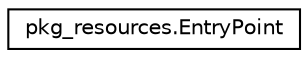 digraph "Graphical Class Hierarchy"
{
 // LATEX_PDF_SIZE
  edge [fontname="Helvetica",fontsize="10",labelfontname="Helvetica",labelfontsize="10"];
  node [fontname="Helvetica",fontsize="10",shape=record];
  rankdir="LR";
  Node0 [label="pkg_resources.EntryPoint",height=0.2,width=0.4,color="black", fillcolor="white", style="filled",URL="$de/dfa/classpkg__resources_1_1_entry_point.html",tooltip=" "];
}
